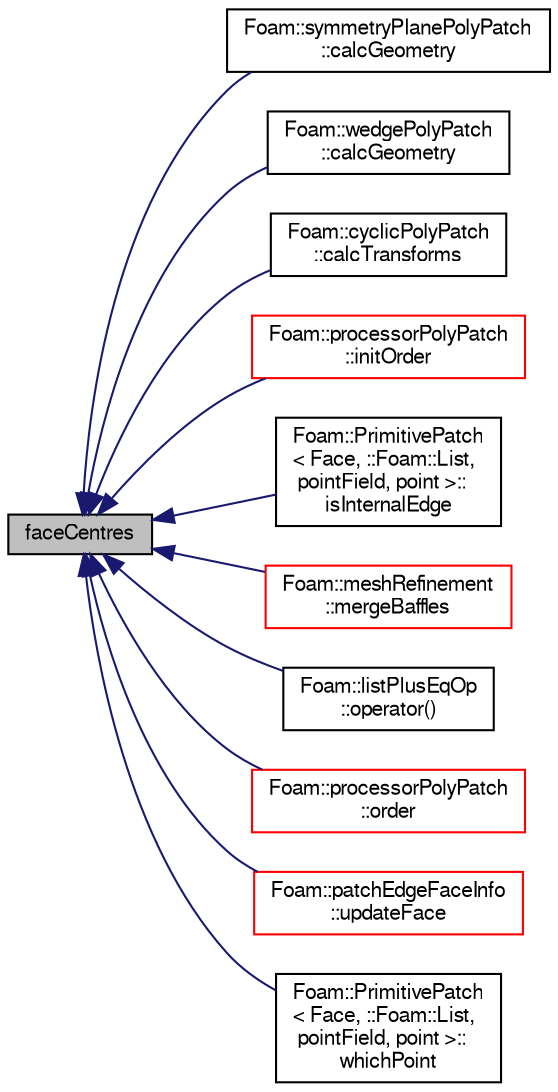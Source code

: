 digraph "faceCentres"
{
  bgcolor="transparent";
  edge [fontname="FreeSans",fontsize="10",labelfontname="FreeSans",labelfontsize="10"];
  node [fontname="FreeSans",fontsize="10",shape=record];
  rankdir="LR";
  Node2962 [label="faceCentres",height=0.2,width=0.4,color="black", fillcolor="grey75", style="filled", fontcolor="black"];
  Node2962 -> Node2963 [dir="back",color="midnightblue",fontsize="10",style="solid",fontname="FreeSans"];
  Node2963 [label="Foam::symmetryPlanePolyPatch\l::calcGeometry",height=0.2,width=0.4,color="black",URL="$a27466.html#a58bb4c0382e9ee570811fb3f005a0a97",tooltip="Calculate the patch geometry. "];
  Node2962 -> Node2964 [dir="back",color="midnightblue",fontsize="10",style="solid",fontname="FreeSans"];
  Node2964 [label="Foam::wedgePolyPatch\l::calcGeometry",height=0.2,width=0.4,color="black",URL="$a27470.html#a58bb4c0382e9ee570811fb3f005a0a97",tooltip="Calculate the patch geometry. "];
  Node2962 -> Node2965 [dir="back",color="midnightblue",fontsize="10",style="solid",fontname="FreeSans"];
  Node2965 [label="Foam::cyclicPolyPatch\l::calcTransforms",height=0.2,width=0.4,color="black",URL="$a27434.html#afb48497736bbafb1fbb000cd218d1779",tooltip="Recalculate the transformation tensors. "];
  Node2962 -> Node2966 [dir="back",color="midnightblue",fontsize="10",style="solid",fontname="FreeSans"];
  Node2966 [label="Foam::processorPolyPatch\l::initOrder",height=0.2,width=0.4,color="red",URL="$a27454.html#a644d6229ea284692666de14387870409",tooltip="Initialize ordering for primitivePatch. Does not. "];
  Node2962 -> Node2974 [dir="back",color="midnightblue",fontsize="10",style="solid",fontname="FreeSans"];
  Node2974 [label="Foam::PrimitivePatch\l\< Face, ::Foam::List,\l pointField, point \>::\lisInternalEdge",height=0.2,width=0.4,color="black",URL="$a27538.html#ac2458a175e66b555e443539d6c726e06",tooltip="Is internal edge? "];
  Node2962 -> Node2975 [dir="back",color="midnightblue",fontsize="10",style="solid",fontname="FreeSans"];
  Node2975 [label="Foam::meshRefinement\l::mergeBaffles",height=0.2,width=0.4,color="red",URL="$a24662.html#aa959f1ef1377d3a4eaac5ff099280e50",tooltip="Merge baffles. Gets pairs of faces. "];
  Node2962 -> Node2980 [dir="back",color="midnightblue",fontsize="10",style="solid",fontname="FreeSans"];
  Node2980 [label="Foam::listPlusEqOp\l::operator()",height=0.2,width=0.4,color="black",URL="$a24626.html#a2bca5855a51bffee2f0fe2aacc4aba10"];
  Node2962 -> Node2981 [dir="back",color="midnightblue",fontsize="10",style="solid",fontname="FreeSans"];
  Node2981 [label="Foam::processorPolyPatch\l::order",height=0.2,width=0.4,color="red",URL="$a27454.html#aa9533329384a73e819a040bcde1b4b3d",tooltip="Return new ordering for primitivePatch. "];
  Node2962 -> Node2984 [dir="back",color="midnightblue",fontsize="10",style="solid",fontname="FreeSans"];
  Node2984 [label="Foam::patchEdgeFaceInfo\l::updateFace",height=0.2,width=0.4,color="red",URL="$a24822.html#a8491b413a9dfaa188a8670906626b784",tooltip="Influence of edge on face. "];
  Node2962 -> Node2986 [dir="back",color="midnightblue",fontsize="10",style="solid",fontname="FreeSans"];
  Node2986 [label="Foam::PrimitivePatch\l\< Face, ::Foam::List,\l pointField, point \>::\lwhichPoint",height=0.2,width=0.4,color="black",URL="$a27538.html#aace943c3eb823df6cbbf5e90d92eeec3",tooltip="Given a global point index, return the local point index. "];
}
